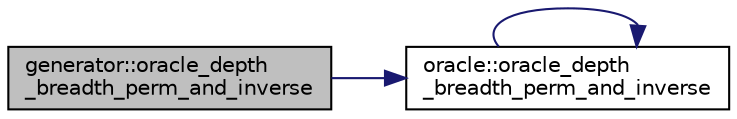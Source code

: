 digraph "generator::oracle_depth_breadth_perm_and_inverse"
{
  edge [fontname="Helvetica",fontsize="10",labelfontname="Helvetica",labelfontsize="10"];
  node [fontname="Helvetica",fontsize="10",shape=record];
  rankdir="LR";
  Node14268 [label="generator::oracle_depth\l_breadth_perm_and_inverse",height=0.2,width=0.4,color="black", fillcolor="grey75", style="filled", fontcolor="black"];
  Node14268 -> Node14269 [color="midnightblue",fontsize="10",style="solid",fontname="Helvetica"];
  Node14269 [label="oracle::oracle_depth\l_breadth_perm_and_inverse",height=0.2,width=0.4,color="black", fillcolor="white", style="filled",URL="$d7/da7/classoracle.html#aa8a32b267e874282452dc84bdb5eeb31"];
  Node14269 -> Node14269 [color="midnightblue",fontsize="10",style="solid",fontname="Helvetica"];
}
